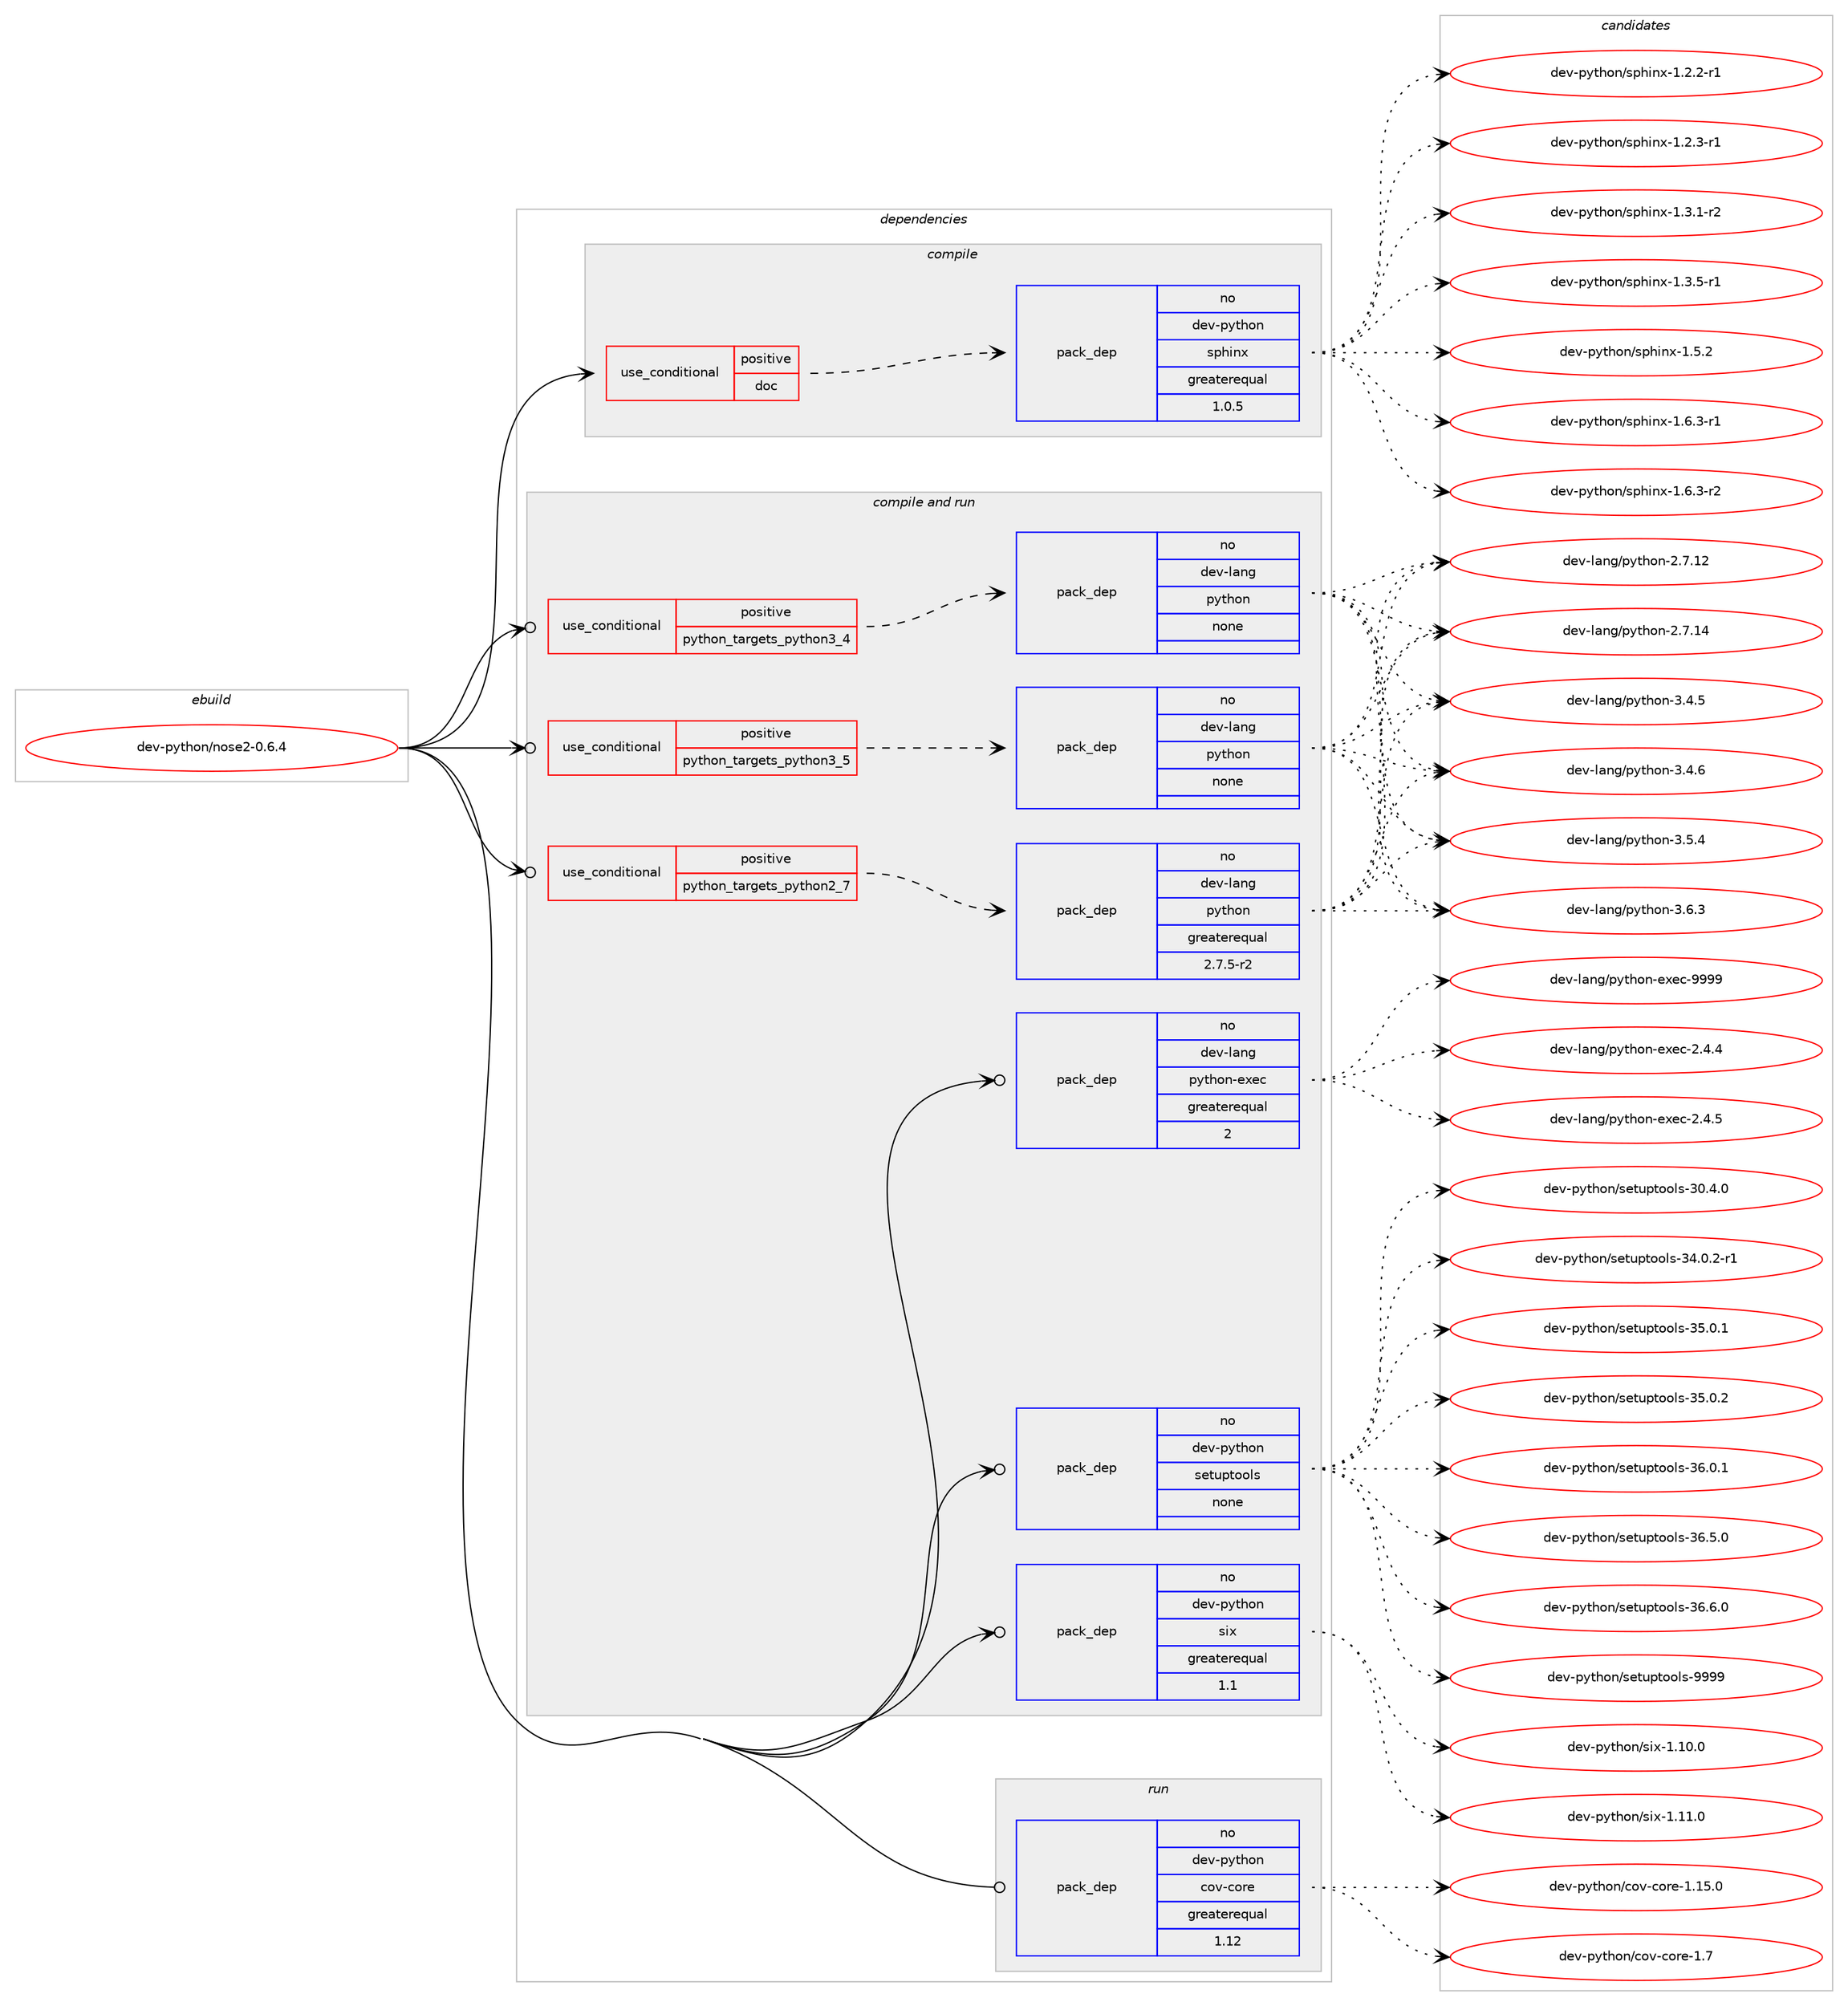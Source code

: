 digraph prolog {

# *************
# Graph options
# *************

newrank=true;
concentrate=true;
compound=true;
graph [rankdir=LR,fontname=Helvetica,fontsize=10,ranksep=1.5];#, ranksep=2.5, nodesep=0.2];
edge  [arrowhead=vee];
node  [fontname=Helvetica,fontsize=10];

# **********
# The ebuild
# **********

subgraph cluster_leftcol {
color=gray;
rank=same;
label=<<i>ebuild</i>>;
id [label="dev-python/nose2-0.6.4", color=red, width=4, href="../dev-python/nose2-0.6.4.svg"];
}

# ****************
# The dependencies
# ****************

subgraph cluster_midcol {
color=gray;
label=<<i>dependencies</i>>;
subgraph cluster_compile {
fillcolor="#eeeeee";
style=filled;
label=<<i>compile</i>>;
subgraph cond36168 {
dependency168319 [label=<<TABLE BORDER="0" CELLBORDER="1" CELLSPACING="0" CELLPADDING="4"><TR><TD ROWSPAN="3" CELLPADDING="10">use_conditional</TD></TR><TR><TD>positive</TD></TR><TR><TD>doc</TD></TR></TABLE>>, shape=none, color=red];
subgraph pack128291 {
dependency168320 [label=<<TABLE BORDER="0" CELLBORDER="1" CELLSPACING="0" CELLPADDING="4" WIDTH="220"><TR><TD ROWSPAN="6" CELLPADDING="30">pack_dep</TD></TR><TR><TD WIDTH="110">no</TD></TR><TR><TD>dev-python</TD></TR><TR><TD>sphinx</TD></TR><TR><TD>greaterequal</TD></TR><TR><TD>1.0.5</TD></TR></TABLE>>, shape=none, color=blue];
}
dependency168319:e -> dependency168320:w [weight=20,style="dashed",arrowhead="vee"];
}
id:e -> dependency168319:w [weight=20,style="solid",arrowhead="vee"];
}
subgraph cluster_compileandrun {
fillcolor="#eeeeee";
style=filled;
label=<<i>compile and run</i>>;
subgraph cond36169 {
dependency168321 [label=<<TABLE BORDER="0" CELLBORDER="1" CELLSPACING="0" CELLPADDING="4"><TR><TD ROWSPAN="3" CELLPADDING="10">use_conditional</TD></TR><TR><TD>positive</TD></TR><TR><TD>python_targets_python2_7</TD></TR></TABLE>>, shape=none, color=red];
subgraph pack128292 {
dependency168322 [label=<<TABLE BORDER="0" CELLBORDER="1" CELLSPACING="0" CELLPADDING="4" WIDTH="220"><TR><TD ROWSPAN="6" CELLPADDING="30">pack_dep</TD></TR><TR><TD WIDTH="110">no</TD></TR><TR><TD>dev-lang</TD></TR><TR><TD>python</TD></TR><TR><TD>greaterequal</TD></TR><TR><TD>2.7.5-r2</TD></TR></TABLE>>, shape=none, color=blue];
}
dependency168321:e -> dependency168322:w [weight=20,style="dashed",arrowhead="vee"];
}
id:e -> dependency168321:w [weight=20,style="solid",arrowhead="odotvee"];
subgraph cond36170 {
dependency168323 [label=<<TABLE BORDER="0" CELLBORDER="1" CELLSPACING="0" CELLPADDING="4"><TR><TD ROWSPAN="3" CELLPADDING="10">use_conditional</TD></TR><TR><TD>positive</TD></TR><TR><TD>python_targets_python3_4</TD></TR></TABLE>>, shape=none, color=red];
subgraph pack128293 {
dependency168324 [label=<<TABLE BORDER="0" CELLBORDER="1" CELLSPACING="0" CELLPADDING="4" WIDTH="220"><TR><TD ROWSPAN="6" CELLPADDING="30">pack_dep</TD></TR><TR><TD WIDTH="110">no</TD></TR><TR><TD>dev-lang</TD></TR><TR><TD>python</TD></TR><TR><TD>none</TD></TR><TR><TD></TD></TR></TABLE>>, shape=none, color=blue];
}
dependency168323:e -> dependency168324:w [weight=20,style="dashed",arrowhead="vee"];
}
id:e -> dependency168323:w [weight=20,style="solid",arrowhead="odotvee"];
subgraph cond36171 {
dependency168325 [label=<<TABLE BORDER="0" CELLBORDER="1" CELLSPACING="0" CELLPADDING="4"><TR><TD ROWSPAN="3" CELLPADDING="10">use_conditional</TD></TR><TR><TD>positive</TD></TR><TR><TD>python_targets_python3_5</TD></TR></TABLE>>, shape=none, color=red];
subgraph pack128294 {
dependency168326 [label=<<TABLE BORDER="0" CELLBORDER="1" CELLSPACING="0" CELLPADDING="4" WIDTH="220"><TR><TD ROWSPAN="6" CELLPADDING="30">pack_dep</TD></TR><TR><TD WIDTH="110">no</TD></TR><TR><TD>dev-lang</TD></TR><TR><TD>python</TD></TR><TR><TD>none</TD></TR><TR><TD></TD></TR></TABLE>>, shape=none, color=blue];
}
dependency168325:e -> dependency168326:w [weight=20,style="dashed",arrowhead="vee"];
}
id:e -> dependency168325:w [weight=20,style="solid",arrowhead="odotvee"];
subgraph pack128295 {
dependency168327 [label=<<TABLE BORDER="0" CELLBORDER="1" CELLSPACING="0" CELLPADDING="4" WIDTH="220"><TR><TD ROWSPAN="6" CELLPADDING="30">pack_dep</TD></TR><TR><TD WIDTH="110">no</TD></TR><TR><TD>dev-lang</TD></TR><TR><TD>python-exec</TD></TR><TR><TD>greaterequal</TD></TR><TR><TD>2</TD></TR></TABLE>>, shape=none, color=blue];
}
id:e -> dependency168327:w [weight=20,style="solid",arrowhead="odotvee"];
subgraph pack128296 {
dependency168328 [label=<<TABLE BORDER="0" CELLBORDER="1" CELLSPACING="0" CELLPADDING="4" WIDTH="220"><TR><TD ROWSPAN="6" CELLPADDING="30">pack_dep</TD></TR><TR><TD WIDTH="110">no</TD></TR><TR><TD>dev-python</TD></TR><TR><TD>setuptools</TD></TR><TR><TD>none</TD></TR><TR><TD></TD></TR></TABLE>>, shape=none, color=blue];
}
id:e -> dependency168328:w [weight=20,style="solid",arrowhead="odotvee"];
subgraph pack128297 {
dependency168329 [label=<<TABLE BORDER="0" CELLBORDER="1" CELLSPACING="0" CELLPADDING="4" WIDTH="220"><TR><TD ROWSPAN="6" CELLPADDING="30">pack_dep</TD></TR><TR><TD WIDTH="110">no</TD></TR><TR><TD>dev-python</TD></TR><TR><TD>six</TD></TR><TR><TD>greaterequal</TD></TR><TR><TD>1.1</TD></TR></TABLE>>, shape=none, color=blue];
}
id:e -> dependency168329:w [weight=20,style="solid",arrowhead="odotvee"];
}
subgraph cluster_run {
fillcolor="#eeeeee";
style=filled;
label=<<i>run</i>>;
subgraph pack128298 {
dependency168330 [label=<<TABLE BORDER="0" CELLBORDER="1" CELLSPACING="0" CELLPADDING="4" WIDTH="220"><TR><TD ROWSPAN="6" CELLPADDING="30">pack_dep</TD></TR><TR><TD WIDTH="110">no</TD></TR><TR><TD>dev-python</TD></TR><TR><TD>cov-core</TD></TR><TR><TD>greaterequal</TD></TR><TR><TD>1.12</TD></TR></TABLE>>, shape=none, color=blue];
}
id:e -> dependency168330:w [weight=20,style="solid",arrowhead="odot"];
}
}

# **************
# The candidates
# **************

subgraph cluster_choices {
rank=same;
color=gray;
label=<<i>candidates</i>>;

subgraph choice128291 {
color=black;
nodesep=1;
choice10010111845112121116104111110471151121041051101204549465046504511449 [label="dev-python/sphinx-1.2.2-r1", color=red, width=4,href="../dev-python/sphinx-1.2.2-r1.svg"];
choice10010111845112121116104111110471151121041051101204549465046514511449 [label="dev-python/sphinx-1.2.3-r1", color=red, width=4,href="../dev-python/sphinx-1.2.3-r1.svg"];
choice10010111845112121116104111110471151121041051101204549465146494511450 [label="dev-python/sphinx-1.3.1-r2", color=red, width=4,href="../dev-python/sphinx-1.3.1-r2.svg"];
choice10010111845112121116104111110471151121041051101204549465146534511449 [label="dev-python/sphinx-1.3.5-r1", color=red, width=4,href="../dev-python/sphinx-1.3.5-r1.svg"];
choice1001011184511212111610411111047115112104105110120454946534650 [label="dev-python/sphinx-1.5.2", color=red, width=4,href="../dev-python/sphinx-1.5.2.svg"];
choice10010111845112121116104111110471151121041051101204549465446514511449 [label="dev-python/sphinx-1.6.3-r1", color=red, width=4,href="../dev-python/sphinx-1.6.3-r1.svg"];
choice10010111845112121116104111110471151121041051101204549465446514511450 [label="dev-python/sphinx-1.6.3-r2", color=red, width=4,href="../dev-python/sphinx-1.6.3-r2.svg"];
dependency168320:e -> choice10010111845112121116104111110471151121041051101204549465046504511449:w [style=dotted,weight="100"];
dependency168320:e -> choice10010111845112121116104111110471151121041051101204549465046514511449:w [style=dotted,weight="100"];
dependency168320:e -> choice10010111845112121116104111110471151121041051101204549465146494511450:w [style=dotted,weight="100"];
dependency168320:e -> choice10010111845112121116104111110471151121041051101204549465146534511449:w [style=dotted,weight="100"];
dependency168320:e -> choice1001011184511212111610411111047115112104105110120454946534650:w [style=dotted,weight="100"];
dependency168320:e -> choice10010111845112121116104111110471151121041051101204549465446514511449:w [style=dotted,weight="100"];
dependency168320:e -> choice10010111845112121116104111110471151121041051101204549465446514511450:w [style=dotted,weight="100"];
}
subgraph choice128292 {
color=black;
nodesep=1;
choice10010111845108971101034711212111610411111045504655464950 [label="dev-lang/python-2.7.12", color=red, width=4,href="../dev-lang/python-2.7.12.svg"];
choice10010111845108971101034711212111610411111045504655464952 [label="dev-lang/python-2.7.14", color=red, width=4,href="../dev-lang/python-2.7.14.svg"];
choice100101118451089711010347112121116104111110455146524653 [label="dev-lang/python-3.4.5", color=red, width=4,href="../dev-lang/python-3.4.5.svg"];
choice100101118451089711010347112121116104111110455146524654 [label="dev-lang/python-3.4.6", color=red, width=4,href="../dev-lang/python-3.4.6.svg"];
choice100101118451089711010347112121116104111110455146534652 [label="dev-lang/python-3.5.4", color=red, width=4,href="../dev-lang/python-3.5.4.svg"];
choice100101118451089711010347112121116104111110455146544651 [label="dev-lang/python-3.6.3", color=red, width=4,href="../dev-lang/python-3.6.3.svg"];
dependency168322:e -> choice10010111845108971101034711212111610411111045504655464950:w [style=dotted,weight="100"];
dependency168322:e -> choice10010111845108971101034711212111610411111045504655464952:w [style=dotted,weight="100"];
dependency168322:e -> choice100101118451089711010347112121116104111110455146524653:w [style=dotted,weight="100"];
dependency168322:e -> choice100101118451089711010347112121116104111110455146524654:w [style=dotted,weight="100"];
dependency168322:e -> choice100101118451089711010347112121116104111110455146534652:w [style=dotted,weight="100"];
dependency168322:e -> choice100101118451089711010347112121116104111110455146544651:w [style=dotted,weight="100"];
}
subgraph choice128293 {
color=black;
nodesep=1;
choice10010111845108971101034711212111610411111045504655464950 [label="dev-lang/python-2.7.12", color=red, width=4,href="../dev-lang/python-2.7.12.svg"];
choice10010111845108971101034711212111610411111045504655464952 [label="dev-lang/python-2.7.14", color=red, width=4,href="../dev-lang/python-2.7.14.svg"];
choice100101118451089711010347112121116104111110455146524653 [label="dev-lang/python-3.4.5", color=red, width=4,href="../dev-lang/python-3.4.5.svg"];
choice100101118451089711010347112121116104111110455146524654 [label="dev-lang/python-3.4.6", color=red, width=4,href="../dev-lang/python-3.4.6.svg"];
choice100101118451089711010347112121116104111110455146534652 [label="dev-lang/python-3.5.4", color=red, width=4,href="../dev-lang/python-3.5.4.svg"];
choice100101118451089711010347112121116104111110455146544651 [label="dev-lang/python-3.6.3", color=red, width=4,href="../dev-lang/python-3.6.3.svg"];
dependency168324:e -> choice10010111845108971101034711212111610411111045504655464950:w [style=dotted,weight="100"];
dependency168324:e -> choice10010111845108971101034711212111610411111045504655464952:w [style=dotted,weight="100"];
dependency168324:e -> choice100101118451089711010347112121116104111110455146524653:w [style=dotted,weight="100"];
dependency168324:e -> choice100101118451089711010347112121116104111110455146524654:w [style=dotted,weight="100"];
dependency168324:e -> choice100101118451089711010347112121116104111110455146534652:w [style=dotted,weight="100"];
dependency168324:e -> choice100101118451089711010347112121116104111110455146544651:w [style=dotted,weight="100"];
}
subgraph choice128294 {
color=black;
nodesep=1;
choice10010111845108971101034711212111610411111045504655464950 [label="dev-lang/python-2.7.12", color=red, width=4,href="../dev-lang/python-2.7.12.svg"];
choice10010111845108971101034711212111610411111045504655464952 [label="dev-lang/python-2.7.14", color=red, width=4,href="../dev-lang/python-2.7.14.svg"];
choice100101118451089711010347112121116104111110455146524653 [label="dev-lang/python-3.4.5", color=red, width=4,href="../dev-lang/python-3.4.5.svg"];
choice100101118451089711010347112121116104111110455146524654 [label="dev-lang/python-3.4.6", color=red, width=4,href="../dev-lang/python-3.4.6.svg"];
choice100101118451089711010347112121116104111110455146534652 [label="dev-lang/python-3.5.4", color=red, width=4,href="../dev-lang/python-3.5.4.svg"];
choice100101118451089711010347112121116104111110455146544651 [label="dev-lang/python-3.6.3", color=red, width=4,href="../dev-lang/python-3.6.3.svg"];
dependency168326:e -> choice10010111845108971101034711212111610411111045504655464950:w [style=dotted,weight="100"];
dependency168326:e -> choice10010111845108971101034711212111610411111045504655464952:w [style=dotted,weight="100"];
dependency168326:e -> choice100101118451089711010347112121116104111110455146524653:w [style=dotted,weight="100"];
dependency168326:e -> choice100101118451089711010347112121116104111110455146524654:w [style=dotted,weight="100"];
dependency168326:e -> choice100101118451089711010347112121116104111110455146534652:w [style=dotted,weight="100"];
dependency168326:e -> choice100101118451089711010347112121116104111110455146544651:w [style=dotted,weight="100"];
}
subgraph choice128295 {
color=black;
nodesep=1;
choice1001011184510897110103471121211161041111104510112010199455046524652 [label="dev-lang/python-exec-2.4.4", color=red, width=4,href="../dev-lang/python-exec-2.4.4.svg"];
choice1001011184510897110103471121211161041111104510112010199455046524653 [label="dev-lang/python-exec-2.4.5", color=red, width=4,href="../dev-lang/python-exec-2.4.5.svg"];
choice10010111845108971101034711212111610411111045101120101994557575757 [label="dev-lang/python-exec-9999", color=red, width=4,href="../dev-lang/python-exec-9999.svg"];
dependency168327:e -> choice1001011184510897110103471121211161041111104510112010199455046524652:w [style=dotted,weight="100"];
dependency168327:e -> choice1001011184510897110103471121211161041111104510112010199455046524653:w [style=dotted,weight="100"];
dependency168327:e -> choice10010111845108971101034711212111610411111045101120101994557575757:w [style=dotted,weight="100"];
}
subgraph choice128296 {
color=black;
nodesep=1;
choice100101118451121211161041111104711510111611711211611111110811545514846524648 [label="dev-python/setuptools-30.4.0", color=red, width=4,href="../dev-python/setuptools-30.4.0.svg"];
choice1001011184511212111610411111047115101116117112116111111108115455152464846504511449 [label="dev-python/setuptools-34.0.2-r1", color=red, width=4,href="../dev-python/setuptools-34.0.2-r1.svg"];
choice100101118451121211161041111104711510111611711211611111110811545515346484649 [label="dev-python/setuptools-35.0.1", color=red, width=4,href="../dev-python/setuptools-35.0.1.svg"];
choice100101118451121211161041111104711510111611711211611111110811545515346484650 [label="dev-python/setuptools-35.0.2", color=red, width=4,href="../dev-python/setuptools-35.0.2.svg"];
choice100101118451121211161041111104711510111611711211611111110811545515446484649 [label="dev-python/setuptools-36.0.1", color=red, width=4,href="../dev-python/setuptools-36.0.1.svg"];
choice100101118451121211161041111104711510111611711211611111110811545515446534648 [label="dev-python/setuptools-36.5.0", color=red, width=4,href="../dev-python/setuptools-36.5.0.svg"];
choice100101118451121211161041111104711510111611711211611111110811545515446544648 [label="dev-python/setuptools-36.6.0", color=red, width=4,href="../dev-python/setuptools-36.6.0.svg"];
choice10010111845112121116104111110471151011161171121161111111081154557575757 [label="dev-python/setuptools-9999", color=red, width=4,href="../dev-python/setuptools-9999.svg"];
dependency168328:e -> choice100101118451121211161041111104711510111611711211611111110811545514846524648:w [style=dotted,weight="100"];
dependency168328:e -> choice1001011184511212111610411111047115101116117112116111111108115455152464846504511449:w [style=dotted,weight="100"];
dependency168328:e -> choice100101118451121211161041111104711510111611711211611111110811545515346484649:w [style=dotted,weight="100"];
dependency168328:e -> choice100101118451121211161041111104711510111611711211611111110811545515346484650:w [style=dotted,weight="100"];
dependency168328:e -> choice100101118451121211161041111104711510111611711211611111110811545515446484649:w [style=dotted,weight="100"];
dependency168328:e -> choice100101118451121211161041111104711510111611711211611111110811545515446534648:w [style=dotted,weight="100"];
dependency168328:e -> choice100101118451121211161041111104711510111611711211611111110811545515446544648:w [style=dotted,weight="100"];
dependency168328:e -> choice10010111845112121116104111110471151011161171121161111111081154557575757:w [style=dotted,weight="100"];
}
subgraph choice128297 {
color=black;
nodesep=1;
choice100101118451121211161041111104711510512045494649484648 [label="dev-python/six-1.10.0", color=red, width=4,href="../dev-python/six-1.10.0.svg"];
choice100101118451121211161041111104711510512045494649494648 [label="dev-python/six-1.11.0", color=red, width=4,href="../dev-python/six-1.11.0.svg"];
dependency168329:e -> choice100101118451121211161041111104711510512045494649484648:w [style=dotted,weight="100"];
dependency168329:e -> choice100101118451121211161041111104711510512045494649494648:w [style=dotted,weight="100"];
}
subgraph choice128298 {
color=black;
nodesep=1;
choice100101118451121211161041111104799111118459911111410145494649534648 [label="dev-python/cov-core-1.15.0", color=red, width=4,href="../dev-python/cov-core-1.15.0.svg"];
choice100101118451121211161041111104799111118459911111410145494655 [label="dev-python/cov-core-1.7", color=red, width=4,href="../dev-python/cov-core-1.7.svg"];
dependency168330:e -> choice100101118451121211161041111104799111118459911111410145494649534648:w [style=dotted,weight="100"];
dependency168330:e -> choice100101118451121211161041111104799111118459911111410145494655:w [style=dotted,weight="100"];
}
}

}
